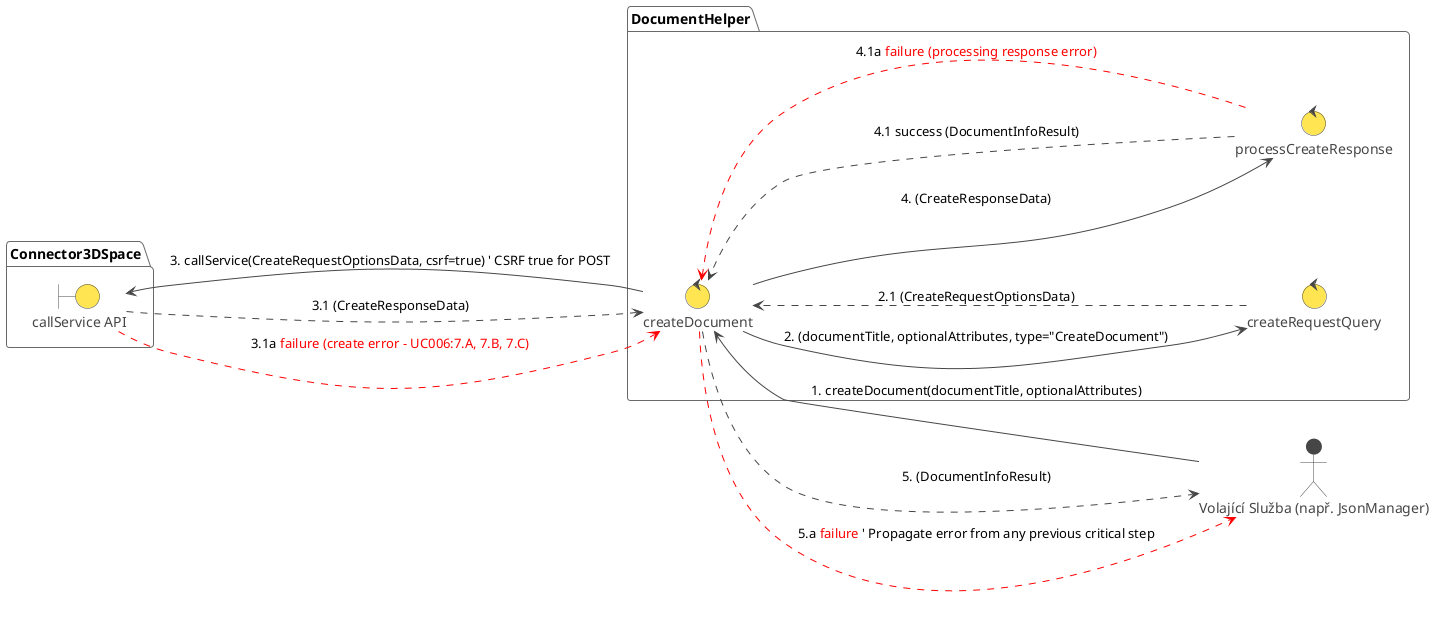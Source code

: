 @startuml RD-006_Create_New_Document
!theme vibrant
left to right direction

actor "Volající Služba (např. JsonManager)" as CallingService

package "DocumentHelper" as DocumentHelperModule {
    control "createDocument" as createDocumentCtrl
    control "createRequestQuery" as createRequestQueryCtrl 
    control "processCreateResponse" as processCreateResponseCtrl
}

package "Connector3DSpace" {
    boundary "callService API" as ConnectorApi
}

' Entities are commented out as per previous preference
' entity "DocumentCreationParams (data)" as DocumentCreationParamsData ' documentTitle, optionalAttributes
' entity "CreateRequestOptions (data)" as CreateRequestOptionsData ' Includes JSON body
' entity "CreateResponse (data)" as CreateResponseData
' entity "DocumentInfo (result)" as DocumentInfoResult

' UC-006 Krok 1: Volající služba volá API
CallingService -> createDocumentCtrl : 1. createDocument(documentTitle, optionalAttributes)

' UC-006 Krok 2: Sestavení požadavku na vytvoření dokumentu
createDocumentCtrl -> createRequestQueryCtrl : 2. (documentTitle, optionalAttributes, type="CreateDocument")
createRequestQueryCtrl ..> createDocumentCtrl : 2.1 (CreateRequestOptionsData)

' UC-006 Krok 3: Odeslání požadavku na vytvoření dokumentu a získání odpovědi
createDocumentCtrl -> ConnectorApi : 3. callService(CreateRequestOptionsData, csrf=true) ' CSRF true for POST
ConnectorApi ..> createDocumentCtrl : 3.1 (CreateResponseData)
ConnectorApi .[#red].> createDocumentCtrl : 3.1a <color:red>failure (create error - UC006:7.A, 7.B, 7.C)</color>

' UC-006 Krok 4: Zpracování CreateResponse
createDocumentCtrl -> processCreateResponseCtrl : 4. (CreateResponseData)
processCreateResponseCtrl ..> createDocumentCtrl : 4.1 success (DocumentInfoResult)
processCreateResponseCtrl .[#red].> createDocumentCtrl : 4.1a <color:red>failure (processing response error)</color>

' UC-006 Krok 5: Vrácení odpovědi
createDocumentCtrl ..> CallingService : 5. (DocumentInfoResult)
createDocumentCtrl .[#red].> CallingService : 5.a <color:red>failure</color> ' Propagate error from any previous critical step

@enduml
